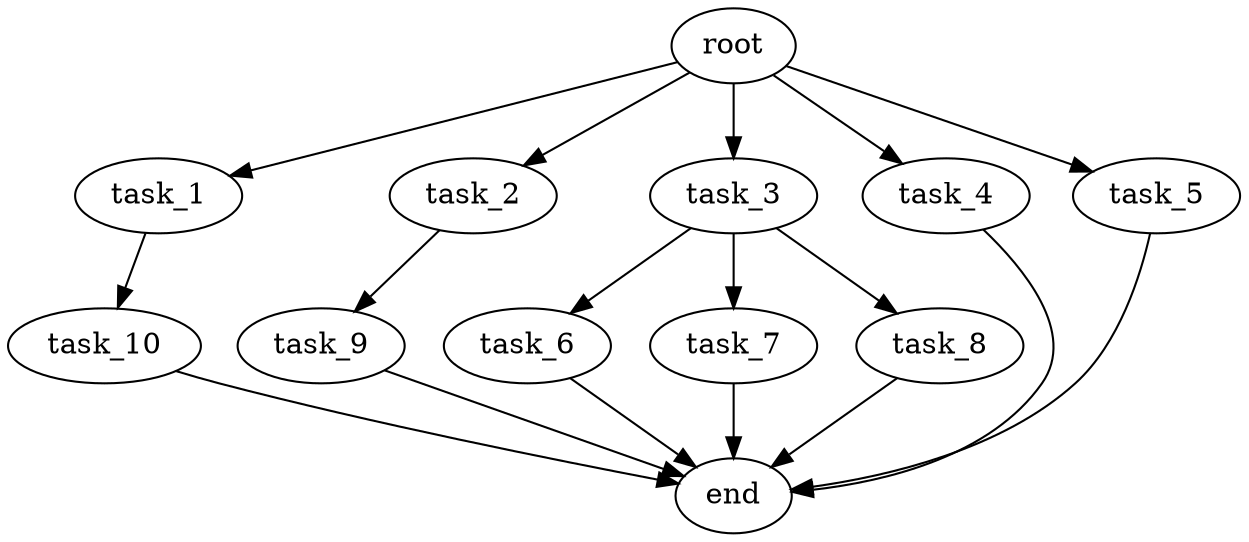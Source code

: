digraph G {
  root [size="0.000000e+00"];
  task_1 [size="9.690273e+10"];
  task_2 [size="9.264406e+10"];
  task_3 [size="8.488470e+10"];
  task_4 [size="1.671448e+10"];
  task_5 [size="4.861555e+10"];
  task_6 [size="2.145336e+10"];
  task_7 [size="4.016393e+10"];
  task_8 [size="5.957676e+09"];
  task_9 [size="3.795941e+10"];
  task_10 [size="9.853235e+10"];
  end [size="0.000000e+00"];

  root -> task_1 [size="1.000000e-12"];
  root -> task_2 [size="1.000000e-12"];
  root -> task_3 [size="1.000000e-12"];
  root -> task_4 [size="1.000000e-12"];
  root -> task_5 [size="1.000000e-12"];
  task_1 -> task_10 [size="9.853235e+08"];
  task_2 -> task_9 [size="3.795941e+08"];
  task_3 -> task_6 [size="2.145336e+08"];
  task_3 -> task_7 [size="4.016393e+08"];
  task_3 -> task_8 [size="5.957676e+07"];
  task_4 -> end [size="1.000000e-12"];
  task_5 -> end [size="1.000000e-12"];
  task_6 -> end [size="1.000000e-12"];
  task_7 -> end [size="1.000000e-12"];
  task_8 -> end [size="1.000000e-12"];
  task_9 -> end [size="1.000000e-12"];
  task_10 -> end [size="1.000000e-12"];
}

